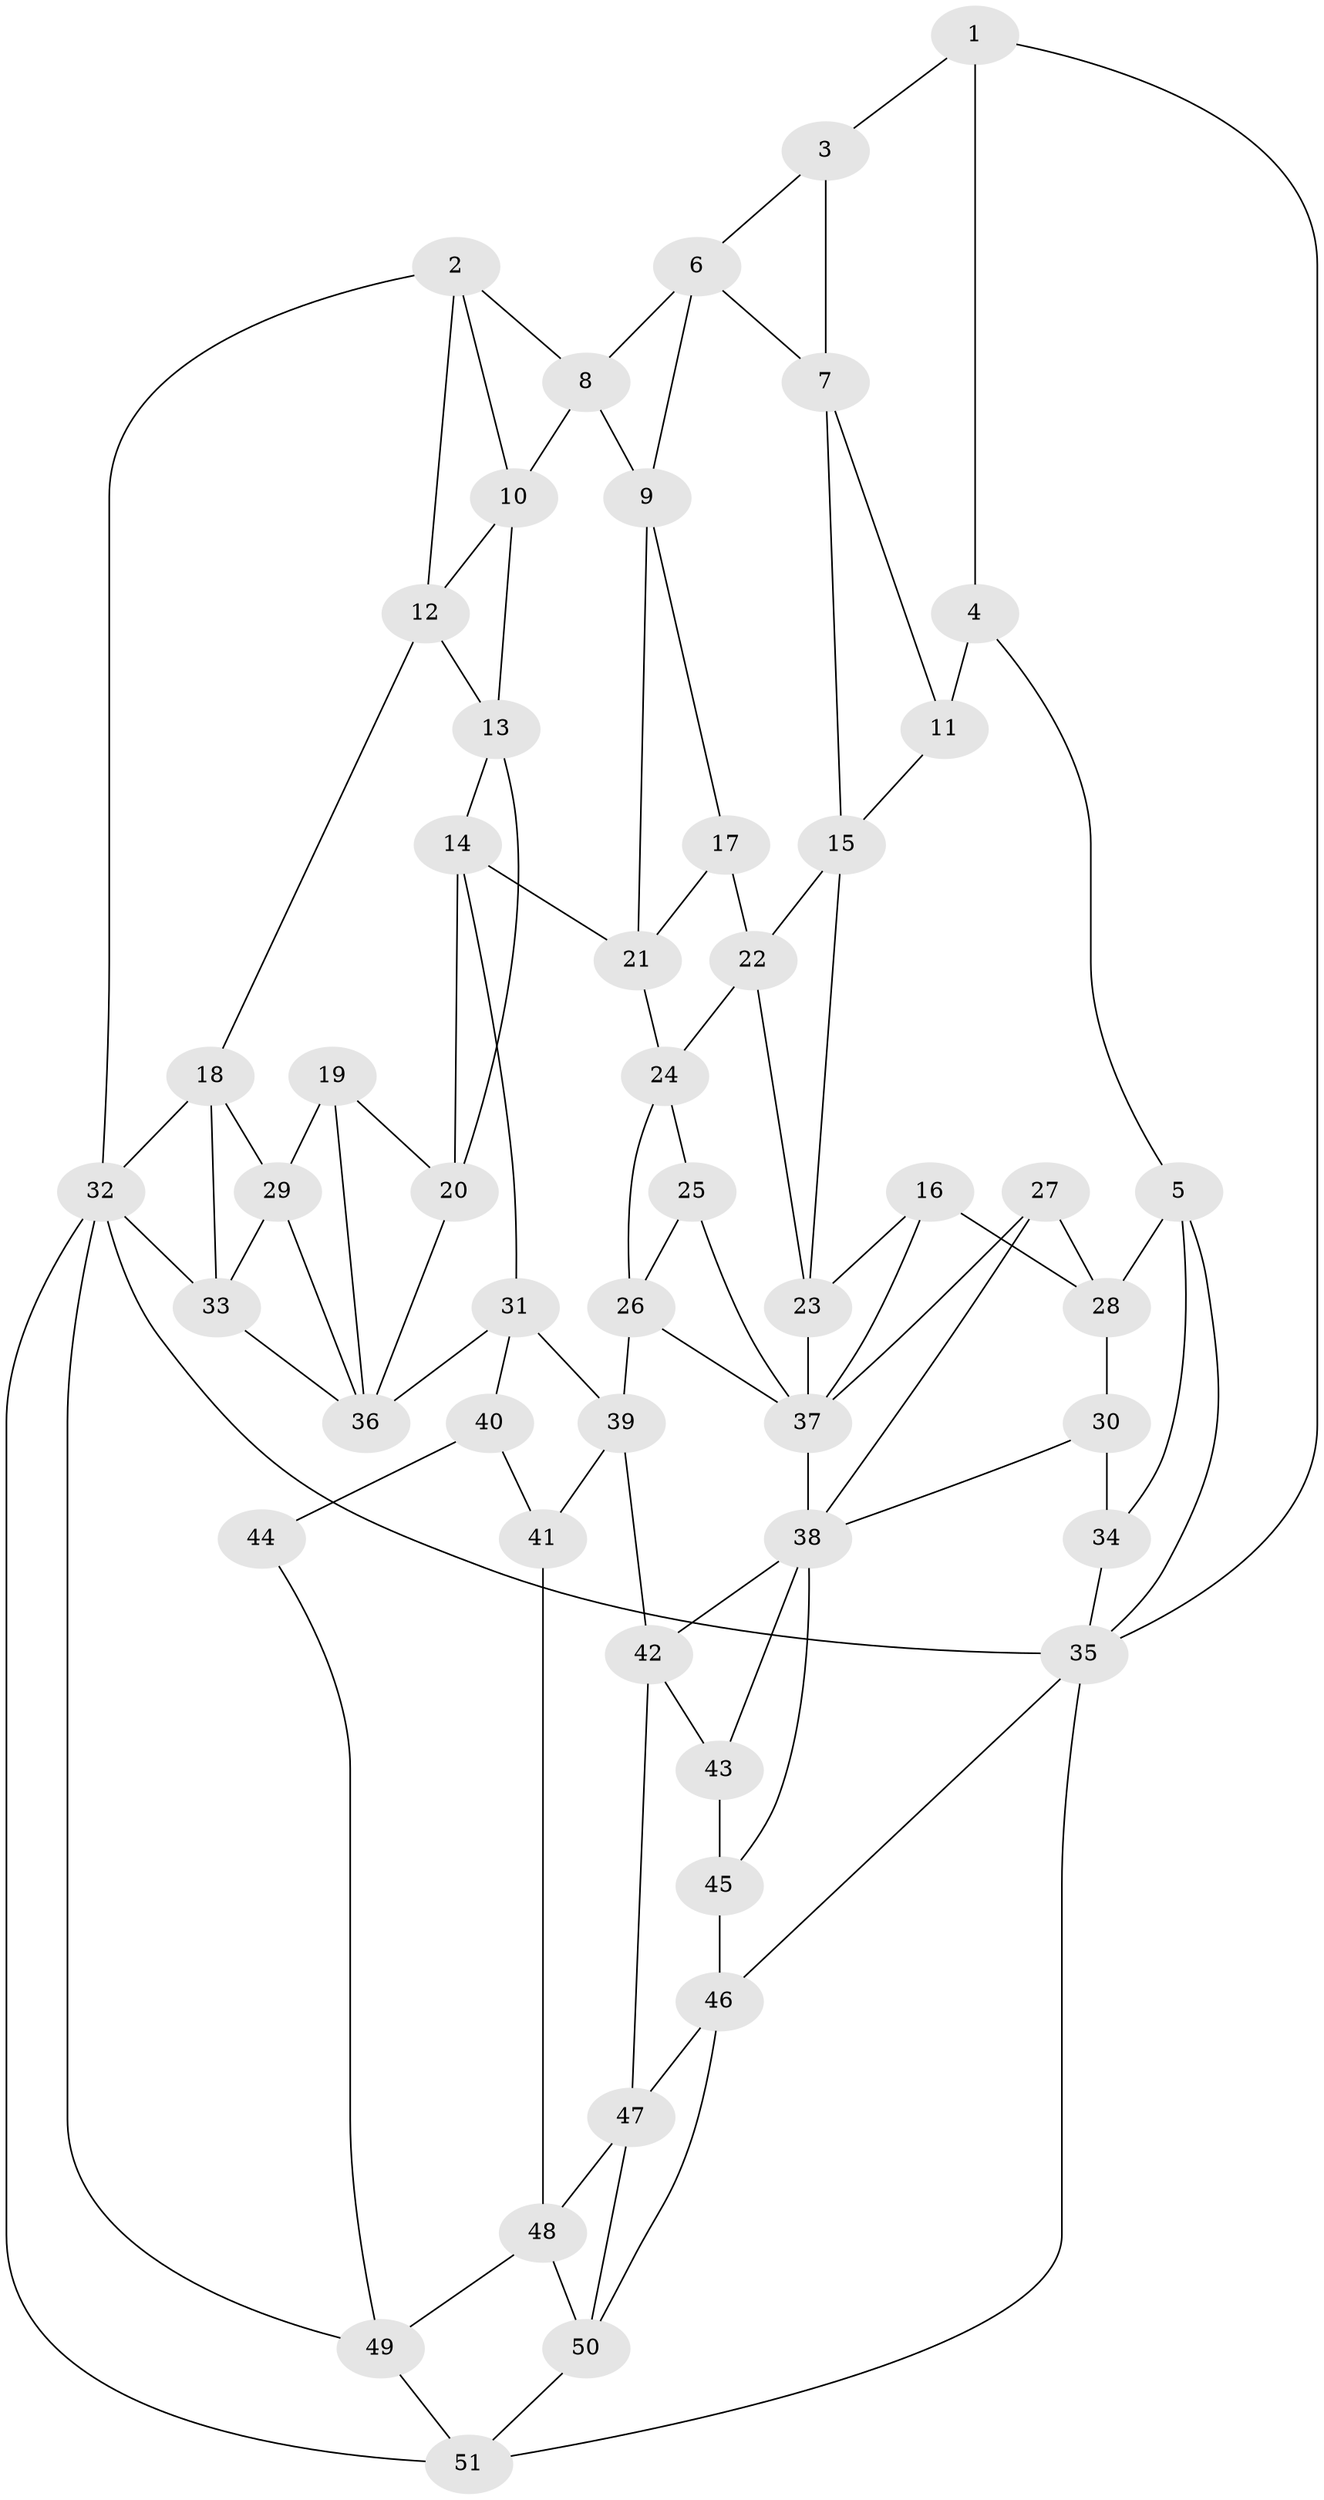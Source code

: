 // original degree distribution, {3: 0.0297029702970297, 6: 0.22772277227722773, 5: 0.504950495049505, 4: 0.2376237623762376}
// Generated by graph-tools (version 1.1) at 2025/27/03/09/25 03:27:12]
// undirected, 51 vertices, 98 edges
graph export_dot {
graph [start="1"]
  node [color=gray90,style=filled];
  1;
  2;
  3;
  4;
  5;
  6;
  7;
  8;
  9;
  10;
  11;
  12;
  13;
  14;
  15;
  16;
  17;
  18;
  19;
  20;
  21;
  22;
  23;
  24;
  25;
  26;
  27;
  28;
  29;
  30;
  31;
  32;
  33;
  34;
  35;
  36;
  37;
  38;
  39;
  40;
  41;
  42;
  43;
  44;
  45;
  46;
  47;
  48;
  49;
  50;
  51;
  1 -- 3 [weight=1.0];
  1 -- 4 [weight=1.0];
  1 -- 35 [weight=1.0];
  2 -- 8 [weight=1.0];
  2 -- 10 [weight=1.0];
  2 -- 12 [weight=1.0];
  2 -- 32 [weight=1.0];
  3 -- 6 [weight=1.0];
  3 -- 7 [weight=1.0];
  4 -- 5 [weight=1.0];
  4 -- 11 [weight=2.0];
  5 -- 28 [weight=1.0];
  5 -- 34 [weight=1.0];
  5 -- 35 [weight=1.0];
  6 -- 7 [weight=1.0];
  6 -- 8 [weight=1.0];
  6 -- 9 [weight=1.0];
  7 -- 11 [weight=1.0];
  7 -- 15 [weight=1.0];
  8 -- 9 [weight=1.0];
  8 -- 10 [weight=1.0];
  9 -- 17 [weight=1.0];
  9 -- 21 [weight=1.0];
  10 -- 12 [weight=1.0];
  10 -- 13 [weight=1.0];
  11 -- 15 [weight=1.0];
  12 -- 13 [weight=1.0];
  12 -- 18 [weight=1.0];
  13 -- 14 [weight=1.0];
  13 -- 20 [weight=1.0];
  14 -- 20 [weight=1.0];
  14 -- 21 [weight=1.0];
  14 -- 31 [weight=1.0];
  15 -- 22 [weight=1.0];
  15 -- 23 [weight=1.0];
  16 -- 23 [weight=1.0];
  16 -- 28 [weight=1.0];
  16 -- 37 [weight=1.0];
  17 -- 21 [weight=1.0];
  17 -- 22 [weight=1.0];
  18 -- 29 [weight=1.0];
  18 -- 32 [weight=1.0];
  18 -- 33 [weight=1.0];
  19 -- 20 [weight=1.0];
  19 -- 29 [weight=1.0];
  19 -- 36 [weight=1.0];
  20 -- 36 [weight=1.0];
  21 -- 24 [weight=1.0];
  22 -- 23 [weight=1.0];
  22 -- 24 [weight=1.0];
  23 -- 37 [weight=1.0];
  24 -- 25 [weight=1.0];
  24 -- 26 [weight=1.0];
  25 -- 26 [weight=1.0];
  25 -- 37 [weight=1.0];
  26 -- 37 [weight=1.0];
  26 -- 39 [weight=1.0];
  27 -- 28 [weight=1.0];
  27 -- 37 [weight=1.0];
  27 -- 38 [weight=1.0];
  28 -- 30 [weight=1.0];
  29 -- 33 [weight=1.0];
  29 -- 36 [weight=1.0];
  30 -- 34 [weight=2.0];
  30 -- 38 [weight=1.0];
  31 -- 36 [weight=1.0];
  31 -- 39 [weight=1.0];
  31 -- 40 [weight=1.0];
  32 -- 33 [weight=1.0];
  32 -- 35 [weight=1.0];
  32 -- 49 [weight=1.0];
  32 -- 51 [weight=1.0];
  33 -- 36 [weight=1.0];
  34 -- 35 [weight=1.0];
  35 -- 46 [weight=1.0];
  35 -- 51 [weight=1.0];
  37 -- 38 [weight=1.0];
  38 -- 42 [weight=1.0];
  38 -- 43 [weight=1.0];
  38 -- 45 [weight=1.0];
  39 -- 41 [weight=1.0];
  39 -- 42 [weight=1.0];
  40 -- 41 [weight=1.0];
  40 -- 44 [weight=2.0];
  41 -- 48 [weight=1.0];
  42 -- 43 [weight=1.0];
  42 -- 47 [weight=1.0];
  43 -- 45 [weight=2.0];
  44 -- 49 [weight=1.0];
  45 -- 46 [weight=1.0];
  46 -- 47 [weight=1.0];
  46 -- 50 [weight=1.0];
  47 -- 48 [weight=1.0];
  47 -- 50 [weight=1.0];
  48 -- 49 [weight=1.0];
  48 -- 50 [weight=1.0];
  49 -- 51 [weight=1.0];
  50 -- 51 [weight=1.0];
}
